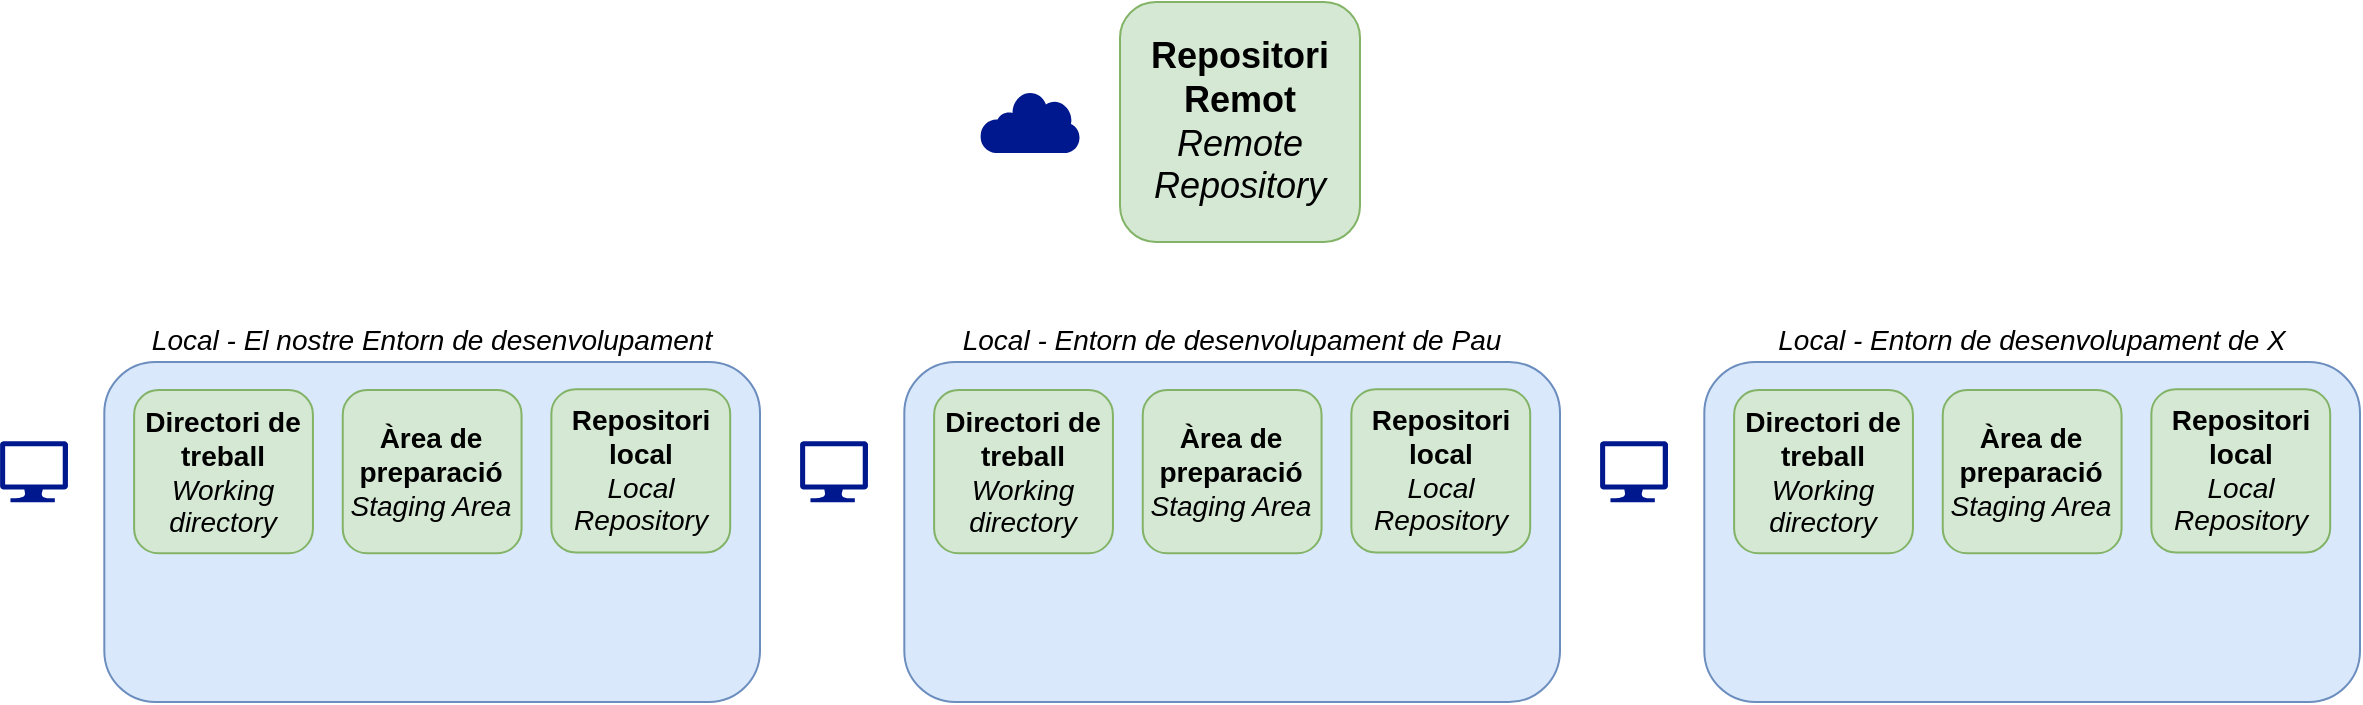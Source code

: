 <mxfile version="22.0.8" type="device">
  <diagram name="Pàgina-1" id="mhbHxmUa4zc_a_H4eHv1">
    <mxGraphModel dx="1434" dy="750" grid="1" gridSize="10" guides="1" tooltips="1" connect="1" arrows="1" fold="1" page="1" pageScale="1" pageWidth="827" pageHeight="1169" math="0" shadow="0">
      <root>
        <mxCell id="0" />
        <mxCell id="1" parent="0" />
        <mxCell id="6d2bNqNMUXDxkiYPfy11-4" value="" style="sketch=0;aspect=fixed;pointerEvents=1;shadow=0;dashed=0;html=1;strokeColor=none;labelPosition=center;verticalLabelPosition=bottom;verticalAlign=top;align=center;fillColor=#00188D;shape=mxgraph.mscae.enterprise.internet" parent="1" vertex="1">
          <mxGeometry x="590" y="94.5" width="50" height="31" as="geometry" />
        </mxCell>
        <mxCell id="6d2bNqNMUXDxkiYPfy11-6" value="&lt;b style=&quot;font-size: 18px;&quot;&gt;Repositori Remot&lt;/b&gt;&lt;br style=&quot;font-size: 18px;&quot;&gt;&lt;i style=&quot;font-size: 18px;&quot;&gt;Remote Repository&lt;/i&gt;" style="rounded=1;whiteSpace=wrap;html=1;fontSize=18;fillColor=#d5e8d4;strokeColor=#82b366;" parent="1" vertex="1">
          <mxGeometry x="660" y="50" width="120" height="120" as="geometry" />
        </mxCell>
        <mxCell id="ZBEQYxtLiUxqlCDxY6mG-35" value="" style="group" vertex="1" connectable="0" parent="1">
          <mxGeometry x="100" y="230" width="380" height="170" as="geometry" />
        </mxCell>
        <mxCell id="6d2bNqNMUXDxkiYPfy11-1" value="&lt;i style=&quot;font-size: 14px;&quot;&gt;Local - El nostre Entorn de desenvolupament&lt;/i&gt;" style="rounded=1;whiteSpace=wrap;html=1;verticalAlign=bottom;labelPosition=center;verticalLabelPosition=top;align=center;textDirection=ltr;labelBackgroundColor=none;spacingTop=0;spacing=2;fontSize=14;fillColor=#dae8fc;strokeColor=#6c8ebf;container=0;" parent="ZBEQYxtLiUxqlCDxY6mG-35" vertex="1">
          <mxGeometry x="52.157" width="327.843" height="170" as="geometry" />
        </mxCell>
        <mxCell id="6d2bNqNMUXDxkiYPfy11-5" value="" style="sketch=0;aspect=fixed;pointerEvents=1;shadow=0;dashed=0;html=1;strokeColor=none;labelPosition=center;verticalLabelPosition=bottom;verticalAlign=top;align=center;fillColor=#00188D;shape=mxgraph.azure.computer;fontSize=14;container=0;" parent="ZBEQYxtLiUxqlCDxY6mG-35" vertex="1">
          <mxGeometry y="39.528" width="34" height="30.6" as="geometry" />
        </mxCell>
        <mxCell id="6d2bNqNMUXDxkiYPfy11-9" value="&lt;b style=&quot;font-size: 14px;&quot;&gt;Repositori local&lt;/b&gt;&lt;i style=&quot;font-size: 14px;&quot;&gt;&lt;br style=&quot;font-size: 14px;&quot;&gt;Local Repository&lt;/i&gt;" style="rounded=1;whiteSpace=wrap;html=1;fontSize=14;fillColor=#d5e8d4;strokeColor=#82b366;container=0;" parent="ZBEQYxtLiUxqlCDxY6mG-35" vertex="1">
          <mxGeometry x="275.686" y="13.6" width="89.412" height="81.6" as="geometry" />
        </mxCell>
        <mxCell id="6d2bNqNMUXDxkiYPfy11-10" value="&lt;b style=&quot;border-color: var(--border-color); font-size: 14px;&quot;&gt;Àrea de preparació&lt;/b&gt;&lt;br style=&quot;border-color: var(--border-color); font-size: 14px;&quot;&gt;&lt;i style=&quot;border-color: var(--border-color); font-size: 14px;&quot;&gt;Staging Area&lt;/i&gt;" style="rounded=1;whiteSpace=wrap;html=1;fontSize=14;fillColor=#d5e8d4;strokeColor=#82b366;container=0;" parent="ZBEQYxtLiUxqlCDxY6mG-35" vertex="1">
          <mxGeometry x="171.373" y="14.028" width="89.412" height="81.6" as="geometry" />
        </mxCell>
        <mxCell id="6d2bNqNMUXDxkiYPfy11-11" value="&lt;b style=&quot;border-color: var(--border-color); font-size: 14px;&quot;&gt;Directori de treball&lt;/b&gt;&lt;br style=&quot;border-color: var(--border-color); font-size: 14px;&quot;&gt;&lt;i style=&quot;border-color: var(--border-color); font-size: 14px;&quot;&gt;Working directory&lt;/i&gt;" style="rounded=1;whiteSpace=wrap;html=1;fontSize=14;fillColor=#d5e8d4;strokeColor=#82b366;container=0;" parent="ZBEQYxtLiUxqlCDxY6mG-35" vertex="1">
          <mxGeometry x="67.059" y="14.028" width="89.412" height="81.6" as="geometry" />
        </mxCell>
        <mxCell id="6d2bNqNMUXDxkiYPfy11-12" value="" style="shape=image;imageAspect=0;aspect=fixed;verticalLabelPosition=bottom;verticalAlign=top;image=https://cdn0.iconfinder.com/data/icons/folder-line/512/folder_tree-512.png;fontSize=14;container=0;" parent="ZBEQYxtLiUxqlCDxY6mG-35" vertex="1">
          <mxGeometry x="85.686" y="108.8" width="47.6" height="47.6" as="geometry" />
        </mxCell>
        <mxCell id="6d2bNqNMUXDxkiYPfy11-13" value="" style="shape=image;imageAspect=0;aspect=fixed;verticalLabelPosition=bottom;verticalAlign=top;image=https://cdn.icon-icons.com/icons2/2718/PNG/512/git_branch_icon_174485.png;fontSize=14;container=0;" parent="ZBEQYxtLiUxqlCDxY6mG-35" vertex="1">
          <mxGeometry x="293.941" y="104.72" width="48.28" height="48.28" as="geometry" />
        </mxCell>
        <mxCell id="ZBEQYxtLiUxqlCDxY6mG-44" value="" style="group" vertex="1" connectable="0" parent="1">
          <mxGeometry x="500" y="230" width="380" height="170" as="geometry" />
        </mxCell>
        <mxCell id="ZBEQYxtLiUxqlCDxY6mG-45" value="&lt;i style=&quot;font-size: 14px;&quot;&gt;Local - Entorn de desenvolupament de Pau&lt;/i&gt;" style="rounded=1;whiteSpace=wrap;html=1;verticalAlign=bottom;labelPosition=center;verticalLabelPosition=top;align=center;textDirection=ltr;labelBackgroundColor=none;spacingTop=0;spacing=2;fontSize=14;fillColor=#dae8fc;strokeColor=#6c8ebf;container=0;" vertex="1" parent="ZBEQYxtLiUxqlCDxY6mG-44">
          <mxGeometry x="52.157" width="327.843" height="170" as="geometry" />
        </mxCell>
        <mxCell id="ZBEQYxtLiUxqlCDxY6mG-46" value="" style="sketch=0;aspect=fixed;pointerEvents=1;shadow=0;dashed=0;html=1;strokeColor=none;labelPosition=center;verticalLabelPosition=bottom;verticalAlign=top;align=center;fillColor=#00188D;shape=mxgraph.azure.computer;fontSize=14;container=0;" vertex="1" parent="ZBEQYxtLiUxqlCDxY6mG-44">
          <mxGeometry y="39.528" width="34" height="30.6" as="geometry" />
        </mxCell>
        <mxCell id="ZBEQYxtLiUxqlCDxY6mG-47" value="&lt;b style=&quot;font-size: 14px;&quot;&gt;Repositori local&lt;/b&gt;&lt;i style=&quot;font-size: 14px;&quot;&gt;&lt;br style=&quot;font-size: 14px;&quot;&gt;Local Repository&lt;/i&gt;" style="rounded=1;whiteSpace=wrap;html=1;fontSize=14;fillColor=#d5e8d4;strokeColor=#82b366;container=0;" vertex="1" parent="ZBEQYxtLiUxqlCDxY6mG-44">
          <mxGeometry x="275.686" y="13.6" width="89.412" height="81.6" as="geometry" />
        </mxCell>
        <mxCell id="ZBEQYxtLiUxqlCDxY6mG-48" value="&lt;b style=&quot;border-color: var(--border-color); font-size: 14px;&quot;&gt;Àrea de preparació&lt;/b&gt;&lt;br style=&quot;border-color: var(--border-color); font-size: 14px;&quot;&gt;&lt;i style=&quot;border-color: var(--border-color); font-size: 14px;&quot;&gt;Staging Area&lt;/i&gt;" style="rounded=1;whiteSpace=wrap;html=1;fontSize=14;fillColor=#d5e8d4;strokeColor=#82b366;container=0;" vertex="1" parent="ZBEQYxtLiUxqlCDxY6mG-44">
          <mxGeometry x="171.373" y="14.028" width="89.412" height="81.6" as="geometry" />
        </mxCell>
        <mxCell id="ZBEQYxtLiUxqlCDxY6mG-49" value="&lt;b style=&quot;border-color: var(--border-color); font-size: 14px;&quot;&gt;Directori de treball&lt;/b&gt;&lt;br style=&quot;border-color: var(--border-color); font-size: 14px;&quot;&gt;&lt;i style=&quot;border-color: var(--border-color); font-size: 14px;&quot;&gt;Working directory&lt;/i&gt;" style="rounded=1;whiteSpace=wrap;html=1;fontSize=14;fillColor=#d5e8d4;strokeColor=#82b366;container=0;" vertex="1" parent="ZBEQYxtLiUxqlCDxY6mG-44">
          <mxGeometry x="67.059" y="14.028" width="89.412" height="81.6" as="geometry" />
        </mxCell>
        <mxCell id="ZBEQYxtLiUxqlCDxY6mG-50" value="" style="shape=image;imageAspect=0;aspect=fixed;verticalLabelPosition=bottom;verticalAlign=top;image=https://cdn0.iconfinder.com/data/icons/folder-line/512/folder_tree-512.png;fontSize=14;container=0;" vertex="1" parent="ZBEQYxtLiUxqlCDxY6mG-44">
          <mxGeometry x="85.686" y="108.8" width="47.6" height="47.6" as="geometry" />
        </mxCell>
        <mxCell id="ZBEQYxtLiUxqlCDxY6mG-51" value="" style="shape=image;imageAspect=0;aspect=fixed;verticalLabelPosition=bottom;verticalAlign=top;image=https://cdn.icon-icons.com/icons2/2718/PNG/512/git_branch_icon_174485.png;fontSize=14;container=0;" vertex="1" parent="ZBEQYxtLiUxqlCDxY6mG-44">
          <mxGeometry x="293.941" y="104.72" width="48.28" height="48.28" as="geometry" />
        </mxCell>
        <mxCell id="ZBEQYxtLiUxqlCDxY6mG-52" value="" style="group" vertex="1" connectable="0" parent="1">
          <mxGeometry x="900" y="230" width="380" height="170" as="geometry" />
        </mxCell>
        <mxCell id="ZBEQYxtLiUxqlCDxY6mG-53" value="&lt;i style=&quot;font-size: 14px;&quot;&gt;Local - Entorn de desenvolupament de X&lt;/i&gt;" style="rounded=1;whiteSpace=wrap;html=1;verticalAlign=bottom;labelPosition=center;verticalLabelPosition=top;align=center;textDirection=ltr;labelBackgroundColor=none;spacingTop=0;spacing=2;fontSize=14;fillColor=#dae8fc;strokeColor=#6c8ebf;container=0;" vertex="1" parent="ZBEQYxtLiUxqlCDxY6mG-52">
          <mxGeometry x="52.157" width="327.843" height="170" as="geometry" />
        </mxCell>
        <mxCell id="ZBEQYxtLiUxqlCDxY6mG-54" value="" style="sketch=0;aspect=fixed;pointerEvents=1;shadow=0;dashed=0;html=1;strokeColor=none;labelPosition=center;verticalLabelPosition=bottom;verticalAlign=top;align=center;fillColor=#00188D;shape=mxgraph.azure.computer;fontSize=14;container=0;" vertex="1" parent="ZBEQYxtLiUxqlCDxY6mG-52">
          <mxGeometry y="39.528" width="34" height="30.6" as="geometry" />
        </mxCell>
        <mxCell id="ZBEQYxtLiUxqlCDxY6mG-55" value="&lt;b style=&quot;font-size: 14px;&quot;&gt;Repositori local&lt;/b&gt;&lt;i style=&quot;font-size: 14px;&quot;&gt;&lt;br style=&quot;font-size: 14px;&quot;&gt;Local Repository&lt;/i&gt;" style="rounded=1;whiteSpace=wrap;html=1;fontSize=14;fillColor=#d5e8d4;strokeColor=#82b366;container=0;" vertex="1" parent="ZBEQYxtLiUxqlCDxY6mG-52">
          <mxGeometry x="275.686" y="13.6" width="89.412" height="81.6" as="geometry" />
        </mxCell>
        <mxCell id="ZBEQYxtLiUxqlCDxY6mG-56" value="&lt;b style=&quot;border-color: var(--border-color); font-size: 14px;&quot;&gt;Àrea de preparació&lt;/b&gt;&lt;br style=&quot;border-color: var(--border-color); font-size: 14px;&quot;&gt;&lt;i style=&quot;border-color: var(--border-color); font-size: 14px;&quot;&gt;Staging Area&lt;/i&gt;" style="rounded=1;whiteSpace=wrap;html=1;fontSize=14;fillColor=#d5e8d4;strokeColor=#82b366;container=0;" vertex="1" parent="ZBEQYxtLiUxqlCDxY6mG-52">
          <mxGeometry x="171.373" y="14.028" width="89.412" height="81.6" as="geometry" />
        </mxCell>
        <mxCell id="ZBEQYxtLiUxqlCDxY6mG-57" value="&lt;b style=&quot;border-color: var(--border-color); font-size: 14px;&quot;&gt;Directori de treball&lt;/b&gt;&lt;br style=&quot;border-color: var(--border-color); font-size: 14px;&quot;&gt;&lt;i style=&quot;border-color: var(--border-color); font-size: 14px;&quot;&gt;Working directory&lt;/i&gt;" style="rounded=1;whiteSpace=wrap;html=1;fontSize=14;fillColor=#d5e8d4;strokeColor=#82b366;container=0;" vertex="1" parent="ZBEQYxtLiUxqlCDxY6mG-52">
          <mxGeometry x="67.059" y="14.028" width="89.412" height="81.6" as="geometry" />
        </mxCell>
        <mxCell id="ZBEQYxtLiUxqlCDxY6mG-58" value="" style="shape=image;imageAspect=0;aspect=fixed;verticalLabelPosition=bottom;verticalAlign=top;image=https://cdn0.iconfinder.com/data/icons/folder-line/512/folder_tree-512.png;fontSize=14;container=0;" vertex="1" parent="ZBEQYxtLiUxqlCDxY6mG-52">
          <mxGeometry x="85.686" y="108.8" width="47.6" height="47.6" as="geometry" />
        </mxCell>
        <mxCell id="ZBEQYxtLiUxqlCDxY6mG-59" value="" style="shape=image;imageAspect=0;aspect=fixed;verticalLabelPosition=bottom;verticalAlign=top;image=https://cdn.icon-icons.com/icons2/2718/PNG/512/git_branch_icon_174485.png;fontSize=14;container=0;" vertex="1" parent="ZBEQYxtLiUxqlCDxY6mG-52">
          <mxGeometry x="293.941" y="104.72" width="48.28" height="48.28" as="geometry" />
        </mxCell>
      </root>
    </mxGraphModel>
  </diagram>
</mxfile>
